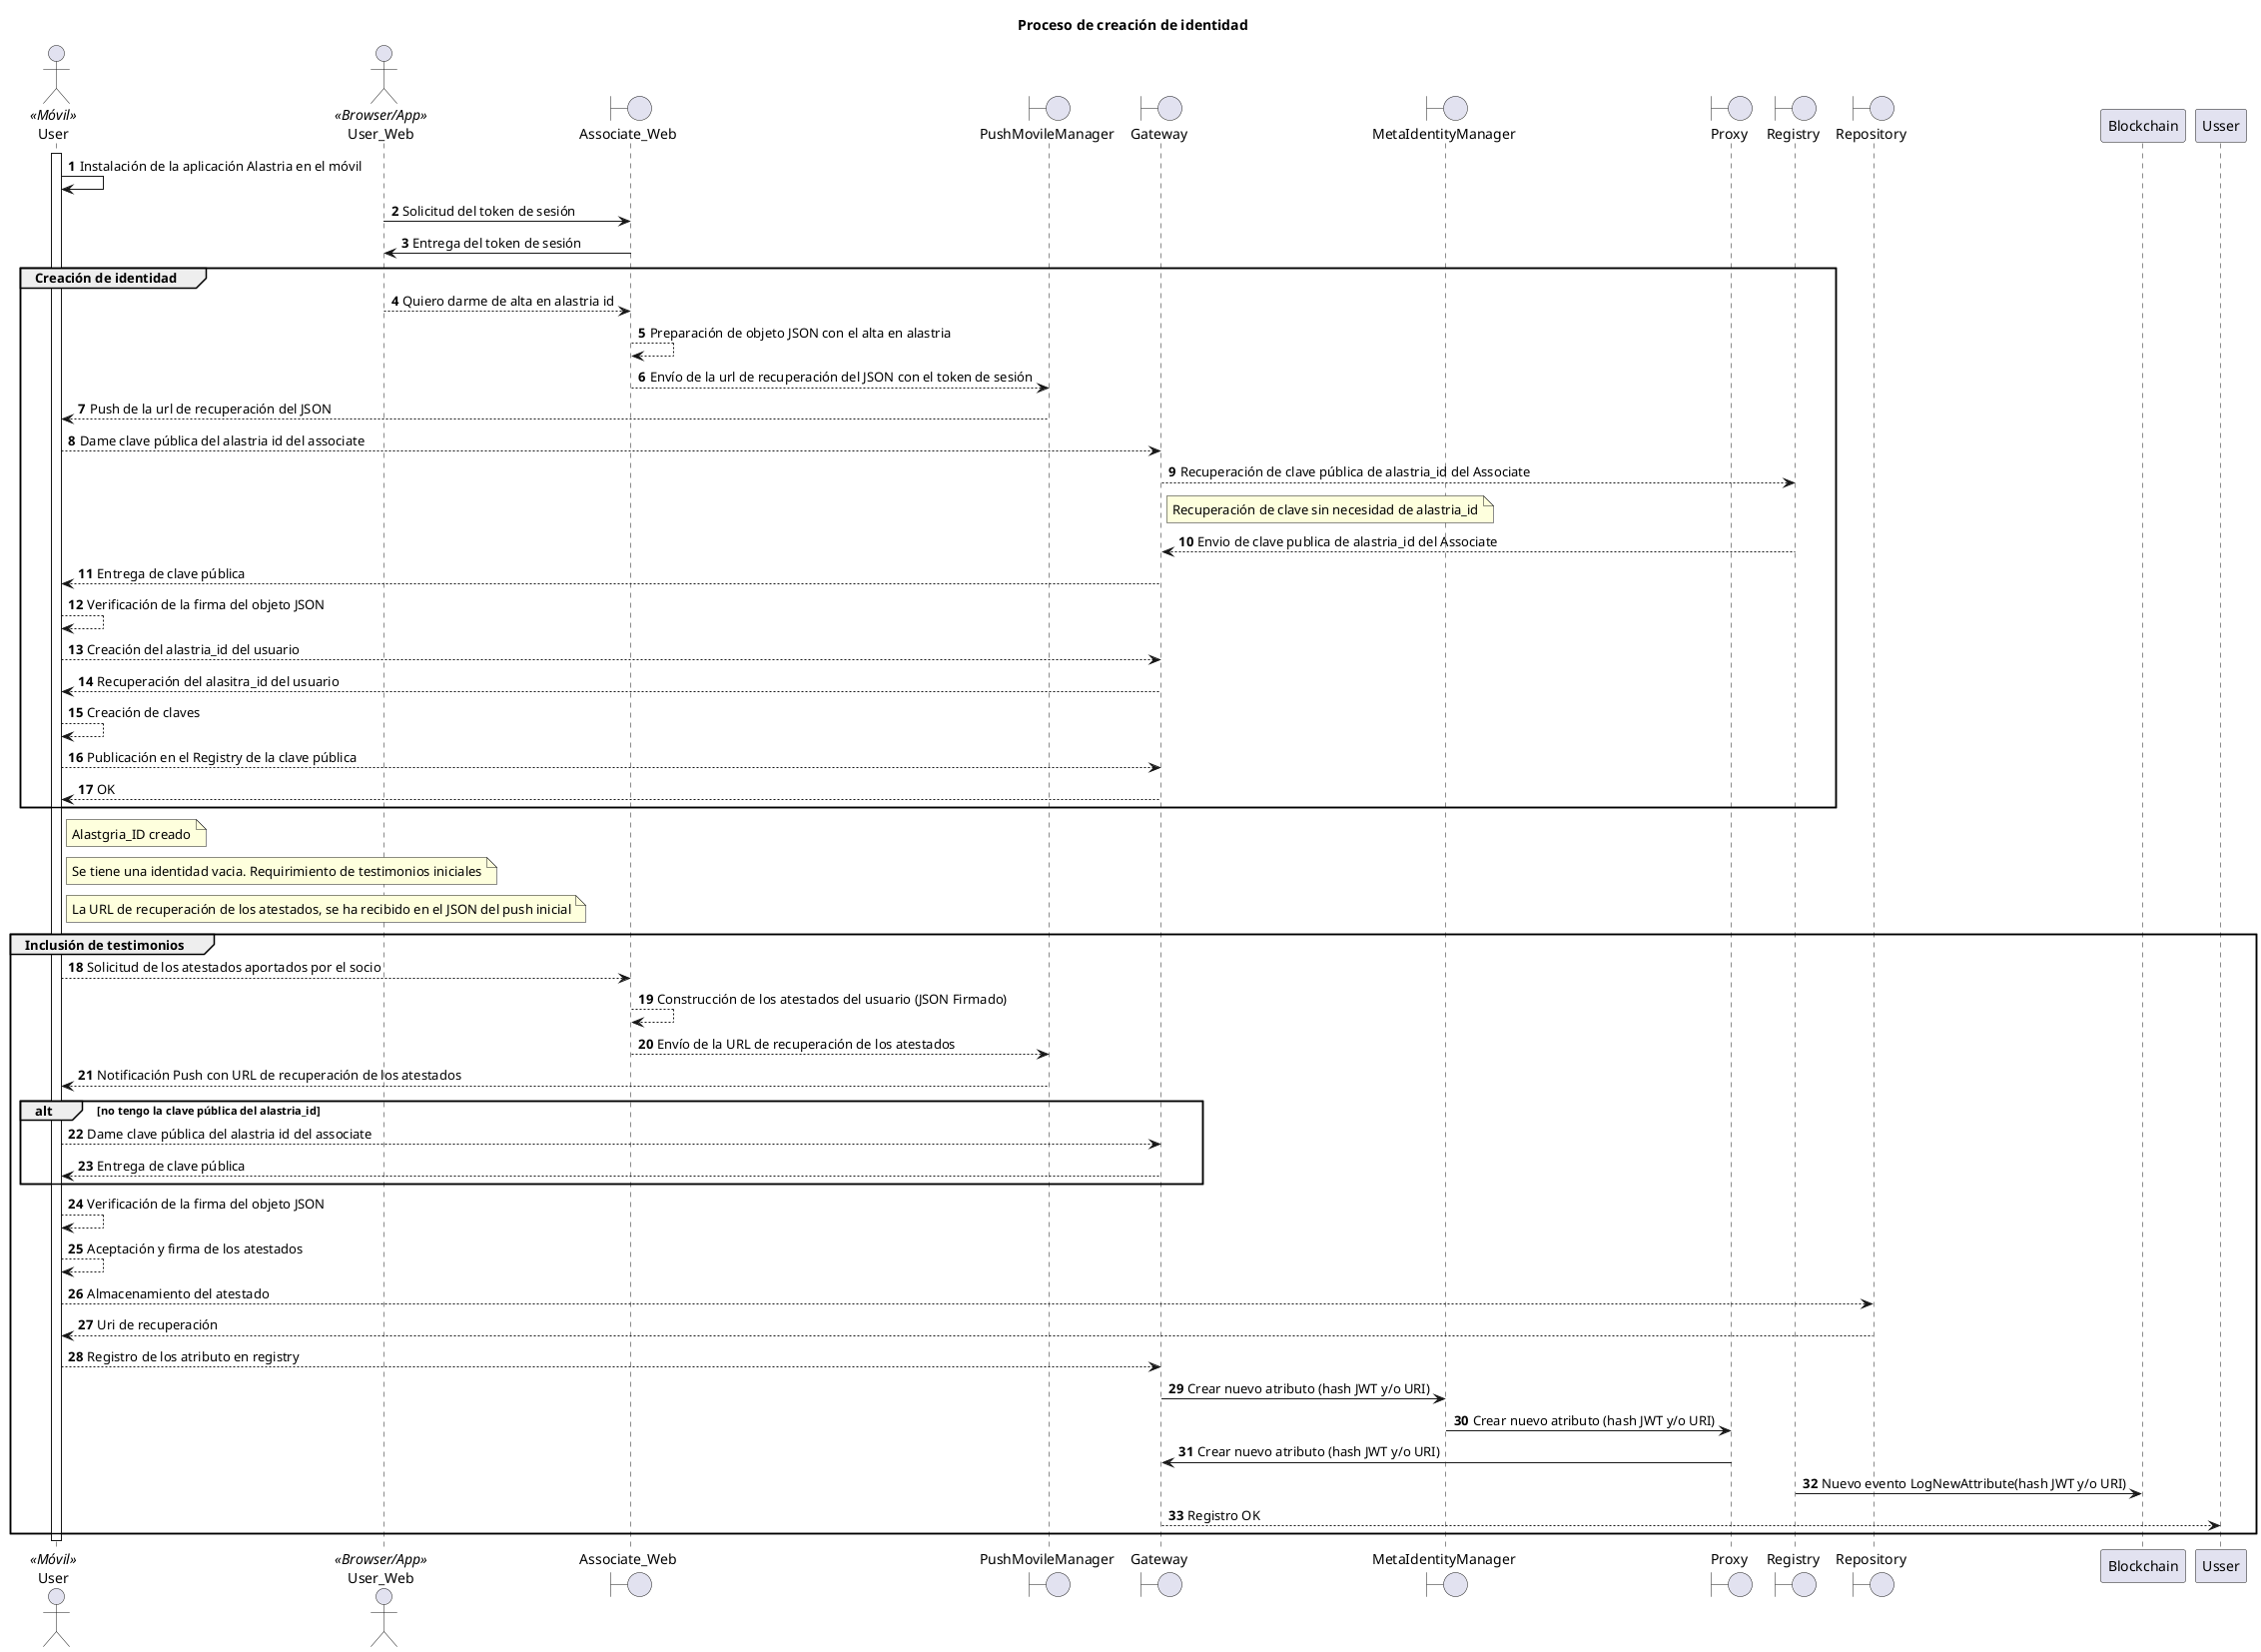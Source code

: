@startuml
actor User <<Móvil>>
actor User_Web <<Browser/App>>
boundary Associate_Web
boundary  PushMovileManager
boundary Gateway
boundary MetaIdentityManager
boundary Proxy
boundary Registry

boundary Repository
autonumber
title
    Proceso de creación de identidad
end title
activate User
User->User: Instalación de la aplicación Alastria en el móvil

User_Web->Associate_Web: Solicitud del token de sesión
Associate_Web->User_Web: Entrega del token de sesión

group Creación de identidad
User_Web-->Associate_Web: Quiero darme de alta en alastria id
Associate_Web --> Associate_Web: Preparación de objeto JSON con el alta en alastria
Associate_Web --> PushMovileManager: Envío de la url de recuperación del JSON con el token de sesión
PushMovileManager --> User: Push de la url de recuperación del JSON
User --> Gateway : Dame clave pública del alastria id del associate
Gateway --> Registry: Recuperación de clave pública de alastria_id del Associate
note right Gateway: Recuperación de clave sin necesidad de alastria_id
Registry --> Gateway: Envio de clave publica de alastria_id del Associate
Gateway --> User: Entrega de clave pública
User --> User: Verificación de la firma del objeto JSON
User --> Gateway: Creación del alastria_id del usuario
Gateway --> User: Recuperación del alasitra_id del usuario
User --> User: Creación de claves
User --> Gateway: Publicación en el Registry de la clave pública
Gateway --> User: OK
end

note right User: Alastgria_ID creado
note right User: Se tiene una identidad vacia. Requirimiento de testimonios iniciales
note right User: La URL de recuperación de los atestados, se ha recibido en el JSON del push inicial

group Inclusión de testimonios
User --> Associate_Web: Solicitud de los atestados aportados por el socio
Associate_Web --> Associate_Web: Construcción de los atestados del usuario (JSON Firmado)
Associate_Web --> PushMovileManager: Envío de la URL de recuperación de los atestados
PushMovileManager --> User: Notificación Push con URL de recuperación de los atestados
alt no tengo la clave pública del alastria_id
  User --> Gateway : Dame clave pública del alastria id del associate
  Gateway --> User: Entrega de clave pública
end
User --> User: Verificación de la firma del objeto JSON
User --> User: Aceptación y firma de los atestados

User --> Repository: Almacenamiento del atestado
Repository --> User: Uri de recuperación

User --> Gateway: Registro de los atributo en registry
Gateway -> MetaIdentityManager: Crear nuevo atributo (hash JWT y/o URI)
MetaIdentityManager -> Proxy: Crear nuevo atributo (hash JWT y/o URI)
Proxy -> Gateway: Crear nuevo atributo (hash JWT y/o URI)
Registry -> Blockchain: Nuevo evento LogNewAttribute(hash JWT y/o URI)
Gateway --> Usser: Registro OK
end

deactivate User
@enduml
